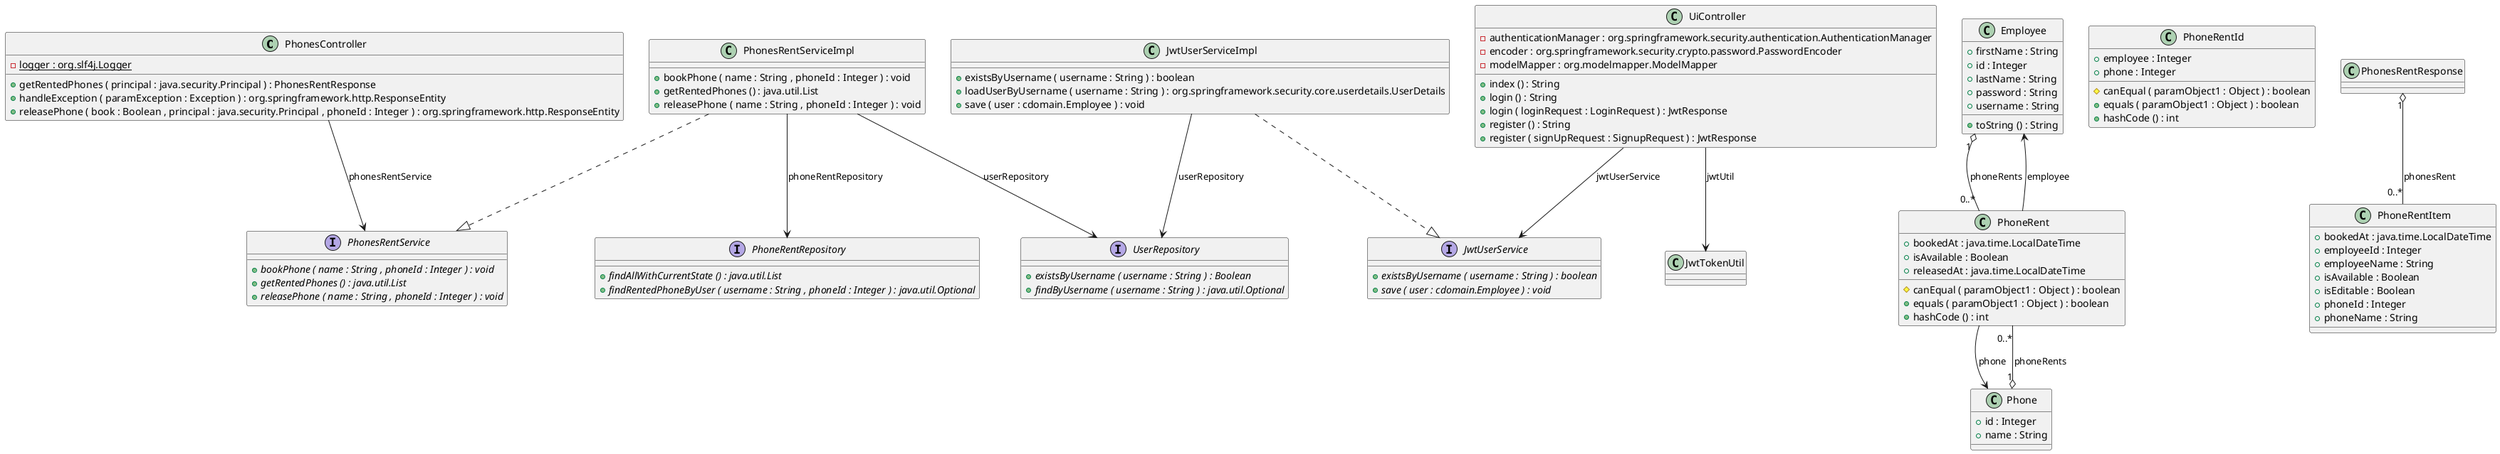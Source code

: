 @startuml


class PhonesController {
	{field} {static} -logger : org.slf4j.Logger
	{method} +getRentedPhones ( principal : java.security.Principal ) : PhonesRentResponse
	{method} +handleException ( paramException : Exception ) : org.springframework.http.ResponseEntity
	{method} +releasePhone ( book : Boolean , principal : java.security.Principal , phoneId : Integer ) : org.springframework.http.ResponseEntity
}


class UiController {
	{field} -authenticationManager : org.springframework.security.authentication.AuthenticationManager
	{field} -encoder : org.springframework.security.crypto.password.PasswordEncoder
	{field} -modelMapper : org.modelmapper.ModelMapper
	{method} +index () : String
	{method} +login () : String
	{method} +login ( loginRequest : LoginRequest ) : JwtResponse
	{method} +register () : String
	{method} +register ( signUpRequest : SignupRequest ) : JwtResponse
}


class Employee {
	{field} +firstName : String
	{field} +id : Integer
	{field} +lastName : String
	{field} +password : String
	{field} +username : String
	{method} +toString () : String
}


class Phone {
	{field} +id : Integer
	{field} +name : String
}


class PhoneRent {
	{field} +bookedAt : java.time.LocalDateTime
	{field} +isAvailable : Boolean
	{field} +releasedAt : java.time.LocalDateTime
	{method} #canEqual ( paramObject1 : Object ) : boolean
	{method} +equals ( paramObject1 : Object ) : boolean
	{method} +hashCode () : int
}


class PhoneRentId {
	{field} +employee : Integer
	{field} +phone : Integer
	{method} #canEqual ( paramObject1 : Object ) : boolean
	{method} +equals ( paramObject1 : Object ) : boolean
	{method} +hashCode () : int
}


class PhoneRentItem {
	{field} +bookedAt : java.time.LocalDateTime
	{field} +employeeId : Integer
	{field} +employeeName : String
	{field} +isAvailable : Boolean
	{field} +isEditable : Boolean
	{field} +phoneId : Integer
	{field} +phoneName : String
}


interface PhoneRentRepository {
	{method}  {abstract} +findAllWithCurrentState () : java.util.List
	{method}  {abstract} +findRentedPhoneByUser ( username : String , phoneId : Integer ) : java.util.Optional
}


interface UserRepository {
	{method}  {abstract} +existsByUsername ( username : String ) : Boolean
	{method}  {abstract} +findByUsername ( username : String ) : java.util.Optional
}


interface JwtUserService {
	{method}  {abstract} +existsByUsername ( username : String ) : boolean
	{method}  {abstract} +save ( user : cdomain.Employee ) : void
}


class JwtUserServiceImpl {
	{method} +existsByUsername ( username : String ) : boolean
	{method} +loadUserByUsername ( username : String ) : org.springframework.security.core.userdetails.UserDetails
	{method} +save ( user : cdomain.Employee ) : void
}


interface PhonesRentService {
	{method}  {abstract} +bookPhone ( name : String , phoneId : Integer ) : void
	{method}  {abstract} +getRentedPhones () : java.util.List
	{method}  {abstract} +releasePhone ( name : String , phoneId : Integer ) : void
}


class PhonesRentServiceImpl {
	{method} +bookPhone ( name : String , phoneId : Integer ) : void
	{method} +getRentedPhones () : java.util.List
	{method} +releasePhone ( name : String , phoneId : Integer ) : void
}

PhonesController -->  PhonesRentService : phonesRentService
UiController -->  JwtTokenUtil : jwtUtil
UiController -->  JwtUserService : jwtUserService
Employee "1" o-- "0..*"  PhoneRent : phoneRents
Phone "1" o-- "0..*"  PhoneRent : phoneRents
PhoneRent -->  Employee : employee
PhoneRent -->  Phone : phone
PhonesRentResponse "1" o-- "0..*"  PhoneRentItem : phonesRent
JwtUserServiceImpl -->  UserRepository : userRepository
JwtUserServiceImpl ..|>  JwtUserService
PhonesRentServiceImpl -->  PhoneRentRepository : phoneRentRepository
PhonesRentServiceImpl -->  UserRepository : userRepository
PhonesRentServiceImpl ..|>  PhonesRentService

@enduml
